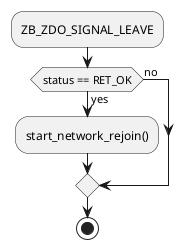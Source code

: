 @startuml

:ZB_ZDO_SIGNAL_LEAVE;

    if (status == RET_OK) then (no)
    else (yes)
        :start_network_rejoin();
    endif
stop

@enduml
